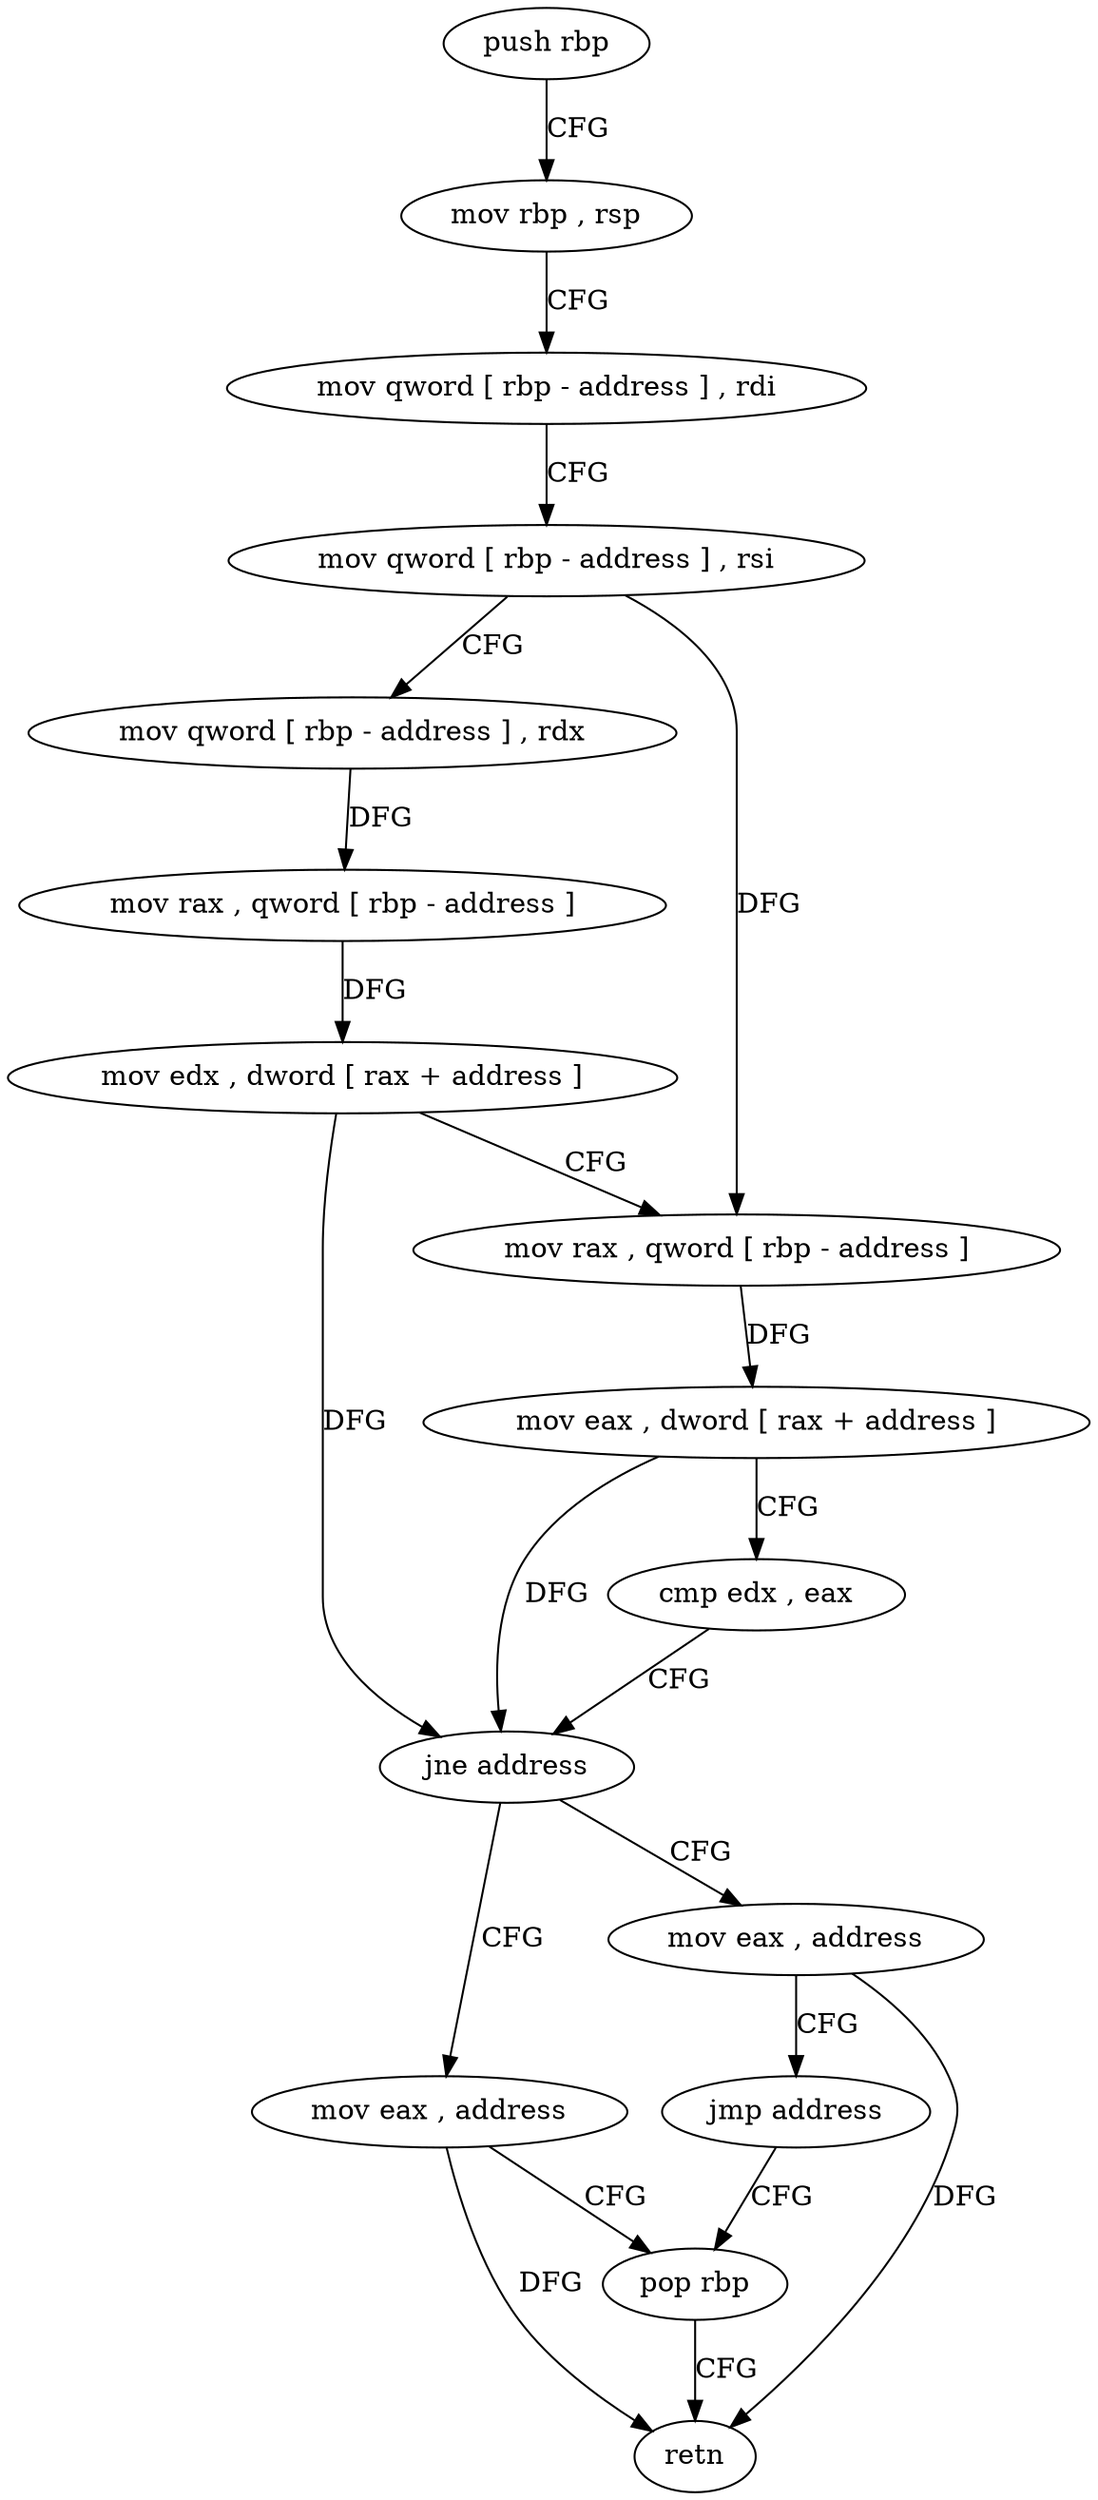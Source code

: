 digraph "func" {
"4216834" [label = "push rbp" ]
"4216835" [label = "mov rbp , rsp" ]
"4216838" [label = "mov qword [ rbp - address ] , rdi" ]
"4216842" [label = "mov qword [ rbp - address ] , rsi" ]
"4216846" [label = "mov qword [ rbp - address ] , rdx" ]
"4216850" [label = "mov rax , qword [ rbp - address ]" ]
"4216854" [label = "mov edx , dword [ rax + address ]" ]
"4216857" [label = "mov rax , qword [ rbp - address ]" ]
"4216861" [label = "mov eax , dword [ rax + address ]" ]
"4216864" [label = "cmp edx , eax" ]
"4216866" [label = "jne address" ]
"4216875" [label = "mov eax , address" ]
"4216868" [label = "mov eax , address" ]
"4216880" [label = "pop rbp" ]
"4216873" [label = "jmp address" ]
"4216881" [label = "retn" ]
"4216834" -> "4216835" [ label = "CFG" ]
"4216835" -> "4216838" [ label = "CFG" ]
"4216838" -> "4216842" [ label = "CFG" ]
"4216842" -> "4216846" [ label = "CFG" ]
"4216842" -> "4216857" [ label = "DFG" ]
"4216846" -> "4216850" [ label = "DFG" ]
"4216850" -> "4216854" [ label = "DFG" ]
"4216854" -> "4216857" [ label = "CFG" ]
"4216854" -> "4216866" [ label = "DFG" ]
"4216857" -> "4216861" [ label = "DFG" ]
"4216861" -> "4216864" [ label = "CFG" ]
"4216861" -> "4216866" [ label = "DFG" ]
"4216864" -> "4216866" [ label = "CFG" ]
"4216866" -> "4216875" [ label = "CFG" ]
"4216866" -> "4216868" [ label = "CFG" ]
"4216875" -> "4216880" [ label = "CFG" ]
"4216875" -> "4216881" [ label = "DFG" ]
"4216868" -> "4216873" [ label = "CFG" ]
"4216868" -> "4216881" [ label = "DFG" ]
"4216880" -> "4216881" [ label = "CFG" ]
"4216873" -> "4216880" [ label = "CFG" ]
}
